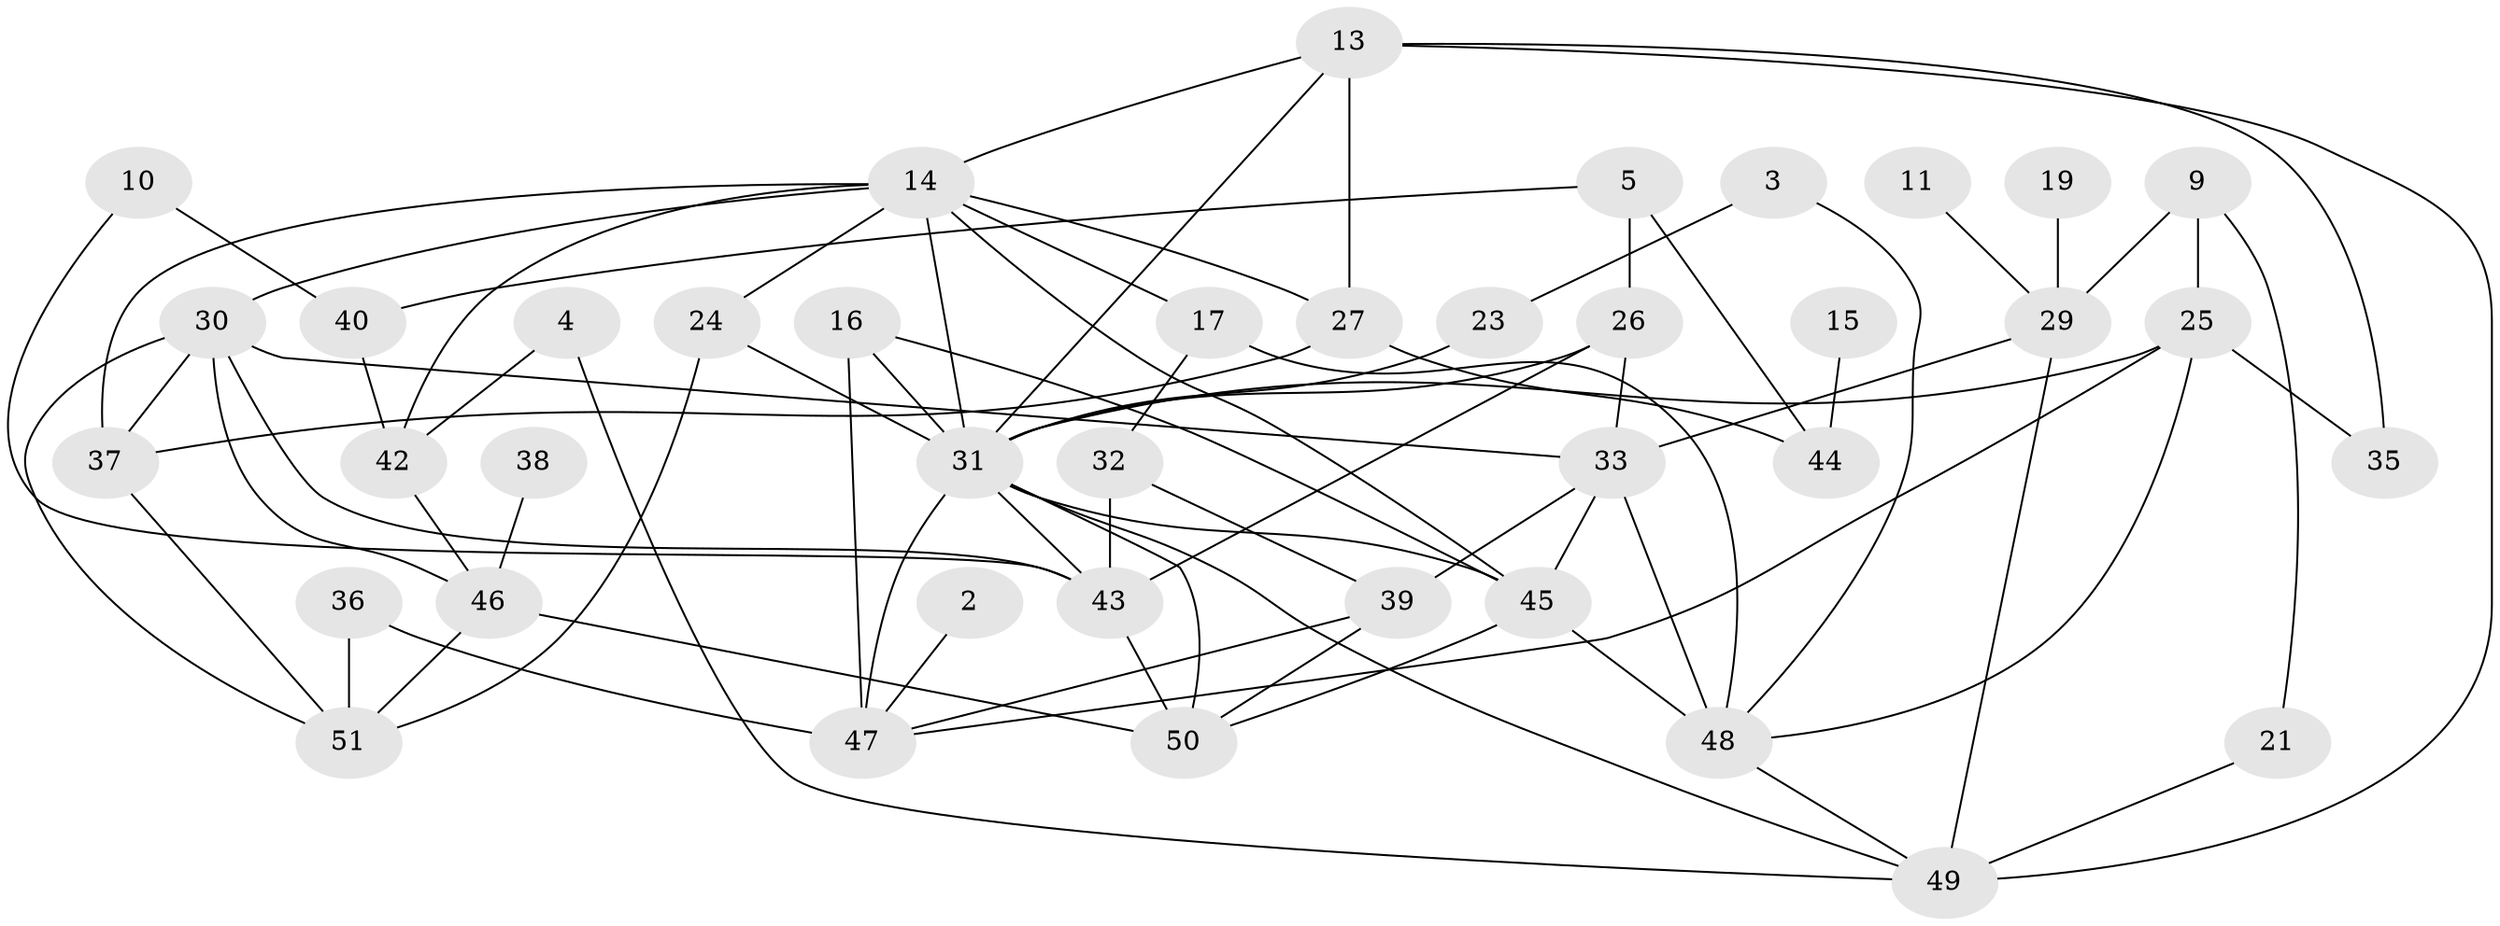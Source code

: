 // original degree distribution, {3: 0.248, 1: 0.176, 2: 0.216, 0: 0.088, 4: 0.128, 5: 0.112, 6: 0.024, 7: 0.008}
// Generated by graph-tools (version 1.1) at 2025/35/03/04/25 23:35:54]
// undirected, 40 vertices, 78 edges
graph export_dot {
  node [color=gray90,style=filled];
  2;
  3;
  4;
  5;
  9;
  10;
  11;
  13;
  14;
  15;
  16;
  17;
  19;
  21;
  23;
  24;
  25;
  26;
  27;
  29;
  30;
  31;
  32;
  33;
  35;
  36;
  37;
  38;
  39;
  40;
  42;
  43;
  44;
  45;
  46;
  47;
  48;
  49;
  50;
  51;
  2 -- 47 [weight=1.0];
  3 -- 23 [weight=1.0];
  3 -- 48 [weight=1.0];
  4 -- 42 [weight=1.0];
  4 -- 49 [weight=1.0];
  5 -- 26 [weight=1.0];
  5 -- 40 [weight=1.0];
  5 -- 44 [weight=1.0];
  9 -- 21 [weight=1.0];
  9 -- 25 [weight=1.0];
  9 -- 29 [weight=1.0];
  10 -- 40 [weight=1.0];
  10 -- 43 [weight=1.0];
  11 -- 29 [weight=1.0];
  13 -- 14 [weight=1.0];
  13 -- 27 [weight=2.0];
  13 -- 31 [weight=1.0];
  13 -- 35 [weight=1.0];
  13 -- 49 [weight=1.0];
  14 -- 17 [weight=1.0];
  14 -- 24 [weight=1.0];
  14 -- 27 [weight=1.0];
  14 -- 30 [weight=1.0];
  14 -- 31 [weight=1.0];
  14 -- 37 [weight=1.0];
  14 -- 42 [weight=1.0];
  14 -- 45 [weight=2.0];
  15 -- 44 [weight=1.0];
  16 -- 31 [weight=1.0];
  16 -- 45 [weight=2.0];
  16 -- 47 [weight=1.0];
  17 -- 32 [weight=1.0];
  17 -- 48 [weight=1.0];
  19 -- 29 [weight=1.0];
  21 -- 49 [weight=1.0];
  23 -- 31 [weight=1.0];
  24 -- 31 [weight=2.0];
  24 -- 51 [weight=1.0];
  25 -- 31 [weight=2.0];
  25 -- 35 [weight=1.0];
  25 -- 47 [weight=1.0];
  25 -- 48 [weight=1.0];
  26 -- 31 [weight=1.0];
  26 -- 33 [weight=1.0];
  26 -- 43 [weight=2.0];
  27 -- 37 [weight=1.0];
  27 -- 44 [weight=2.0];
  29 -- 33 [weight=1.0];
  29 -- 49 [weight=1.0];
  30 -- 33 [weight=1.0];
  30 -- 37 [weight=1.0];
  30 -- 43 [weight=1.0];
  30 -- 46 [weight=1.0];
  30 -- 51 [weight=1.0];
  31 -- 43 [weight=1.0];
  31 -- 45 [weight=1.0];
  31 -- 47 [weight=2.0];
  31 -- 49 [weight=1.0];
  31 -- 50 [weight=2.0];
  32 -- 39 [weight=1.0];
  32 -- 43 [weight=1.0];
  33 -- 39 [weight=1.0];
  33 -- 45 [weight=1.0];
  33 -- 48 [weight=2.0];
  36 -- 47 [weight=1.0];
  36 -- 51 [weight=1.0];
  37 -- 51 [weight=1.0];
  38 -- 46 [weight=1.0];
  39 -- 47 [weight=1.0];
  39 -- 50 [weight=1.0];
  40 -- 42 [weight=1.0];
  42 -- 46 [weight=1.0];
  43 -- 50 [weight=2.0];
  45 -- 48 [weight=1.0];
  45 -- 50 [weight=1.0];
  46 -- 50 [weight=1.0];
  46 -- 51 [weight=1.0];
  48 -- 49 [weight=1.0];
}
